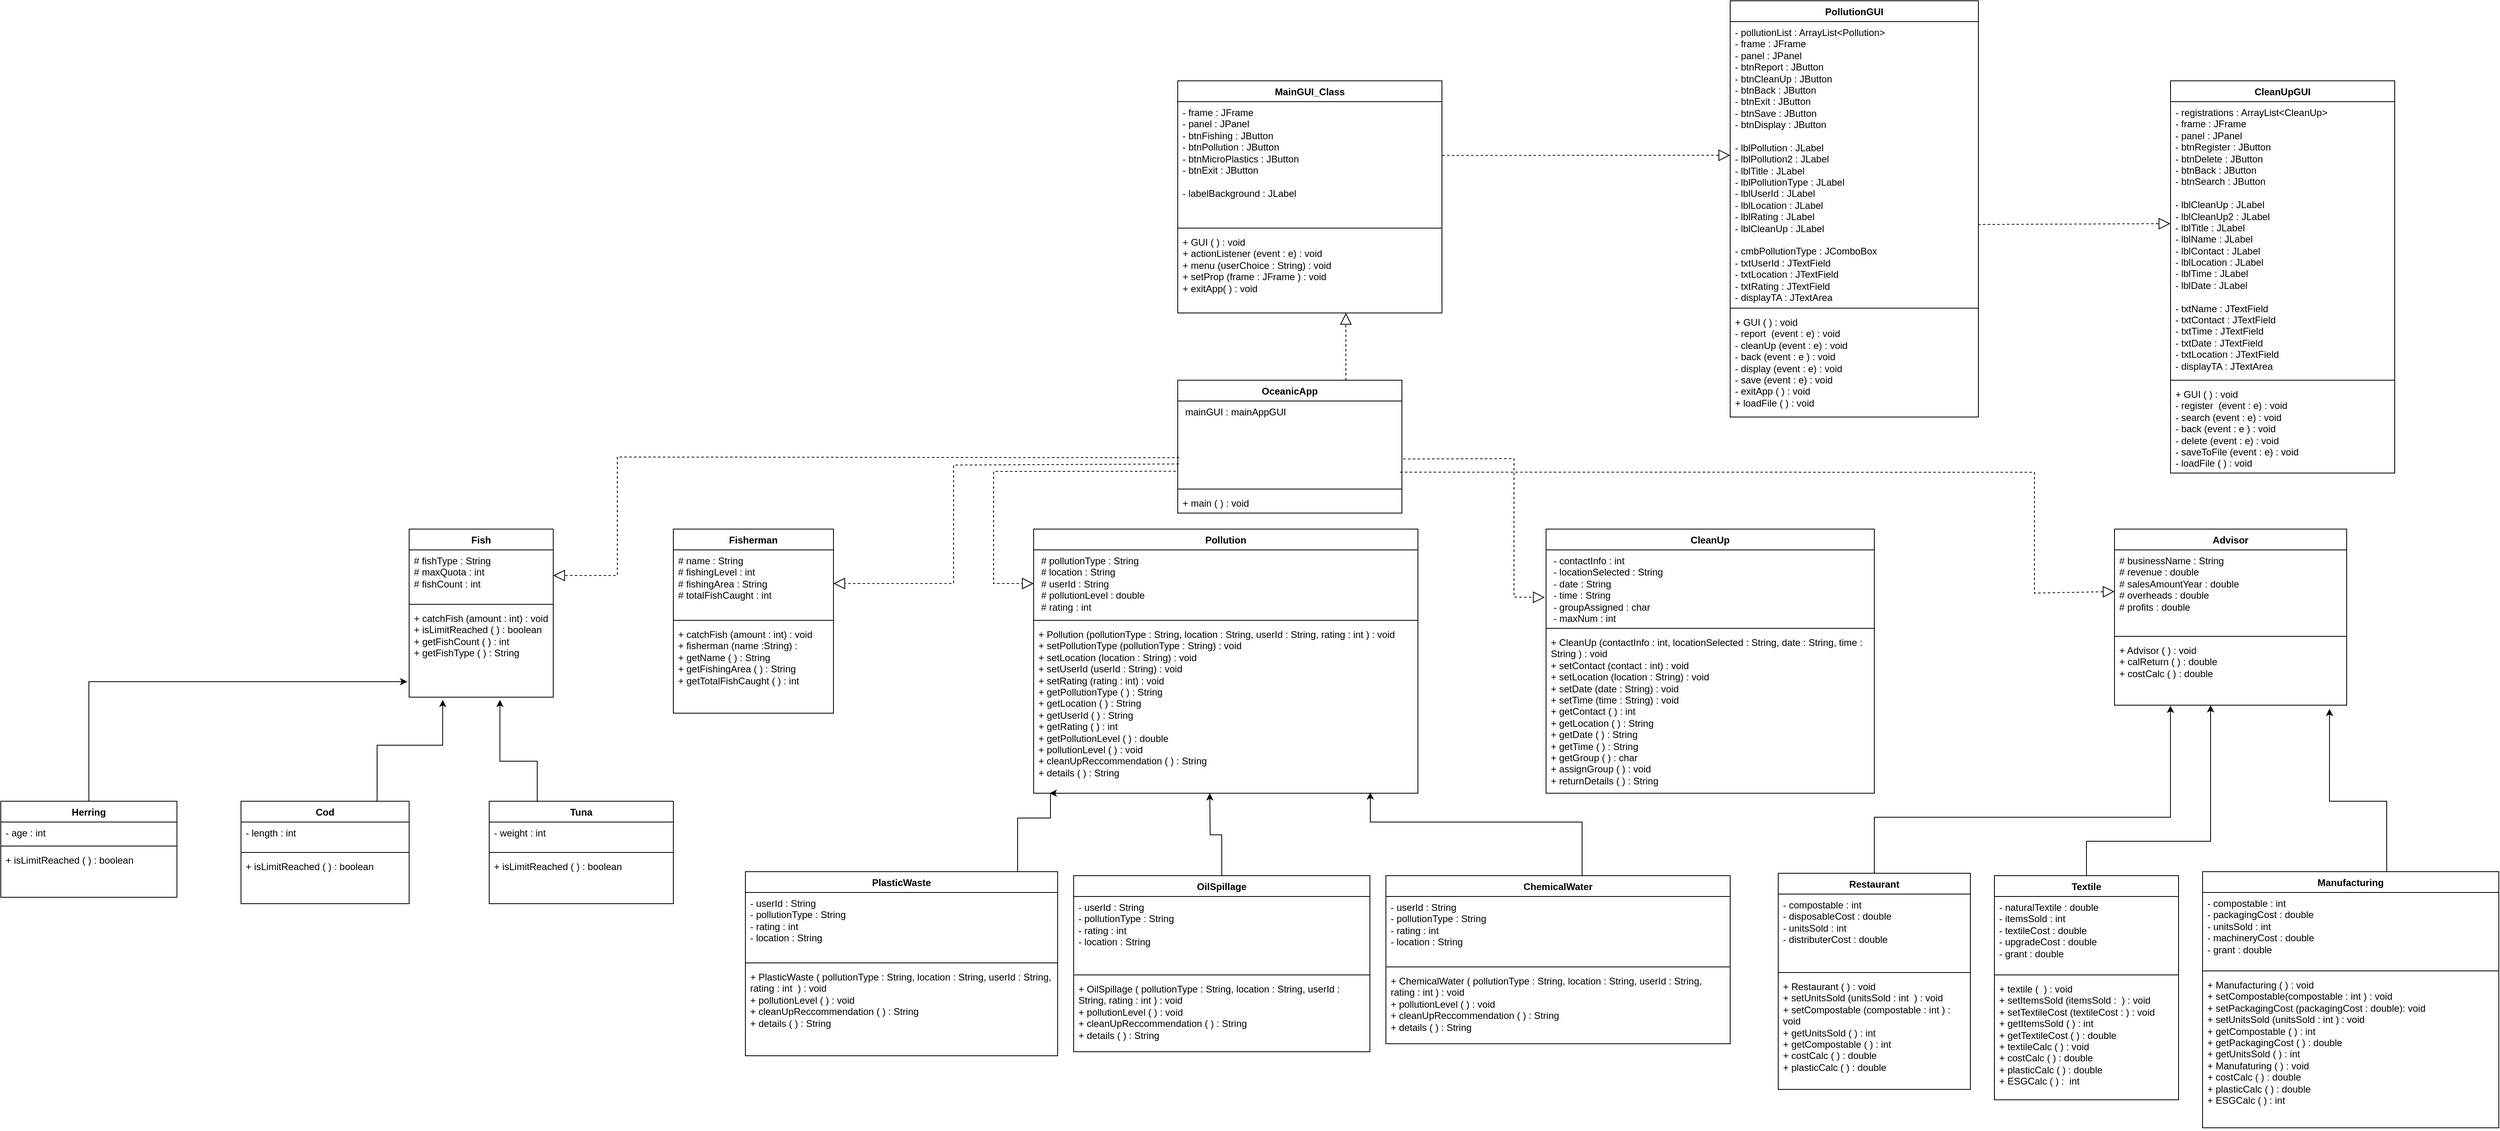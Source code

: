 <mxfile version="25.0.3">
  <diagram name="Page-1" id="sLTBp8T7eo7Af8lqR4KY">
    <mxGraphModel dx="1379" dy="525" grid="1" gridSize="10" guides="1" tooltips="1" connect="1" arrows="1" fold="1" page="1" pageScale="1" pageWidth="3300" pageHeight="2339" math="0" shadow="0">
      <root>
        <mxCell id="0" />
        <mxCell id="1" parent="0" />
        <mxCell id="VAYMnXdYAO8L-Y6vvOdV-1" value="Pollution" style="swimlane;fontStyle=1;align=center;verticalAlign=top;childLayout=stackLayout;horizontal=1;startSize=26;horizontalStack=0;resizeParent=1;resizeParentMax=0;resizeLast=0;collapsible=1;marginBottom=0;whiteSpace=wrap;html=1;" parent="1" vertex="1">
          <mxGeometry x="1460" y="700" width="480" height="330" as="geometry" />
        </mxCell>
        <mxCell id="VAYMnXdYAO8L-Y6vvOdV-2" value="&amp;nbsp;# pollutionType : String&lt;div&gt;&amp;nbsp;# location : String&lt;/div&gt;&lt;div&gt;&amp;nbsp;# userId : String&lt;/div&gt;&lt;div&gt;&amp;nbsp;# pollutionLevel : double&lt;/div&gt;&lt;div&gt;&amp;nbsp;# rating : int&lt;/div&gt;" style="text;strokeColor=none;fillColor=none;align=left;verticalAlign=top;spacingLeft=4;spacingRight=4;overflow=hidden;rotatable=0;points=[[0,0.5],[1,0.5]];portConstraint=eastwest;whiteSpace=wrap;html=1;" parent="VAYMnXdYAO8L-Y6vvOdV-1" vertex="1">
          <mxGeometry y="26" width="480" height="84" as="geometry" />
        </mxCell>
        <mxCell id="VAYMnXdYAO8L-Y6vvOdV-3" value="" style="line;strokeWidth=1;fillColor=none;align=left;verticalAlign=middle;spacingTop=-1;spacingLeft=3;spacingRight=3;rotatable=0;labelPosition=right;points=[];portConstraint=eastwest;strokeColor=inherit;" parent="VAYMnXdYAO8L-Y6vvOdV-1" vertex="1">
          <mxGeometry y="110" width="480" height="8" as="geometry" />
        </mxCell>
        <mxCell id="VAYMnXdYAO8L-Y6vvOdV-4" value="&lt;div&gt;+ Pollution (pollutionType : String, location : String, userId : String, rating : int ) : void&lt;/div&gt;&lt;div&gt;+ setPollutionType (pollutionType : String) : void&lt;/div&gt;&lt;div&gt;+ setLocation (location : String) : void&lt;/div&gt;&lt;div&gt;+ setUserId (userId : String) : void&lt;/div&gt;&lt;div&gt;+ setRating (rating : int) : void&lt;/div&gt;&lt;div&gt;&lt;div&gt;+ getPollutionType ( ) : String&lt;/div&gt;&lt;div&gt;+ getLocation ( ) : String&lt;/div&gt;&lt;div&gt;+ getUserId ( ) : String&lt;/div&gt;&lt;div&gt;+ getRating ( ) : int&lt;/div&gt;&lt;/div&gt;&lt;div&gt;+ getPollutionLevel ( ) : double&lt;/div&gt;&lt;div&gt;+ pollutionLevel ( ) : void&lt;/div&gt;&lt;div&gt;+ cleanUpReccommendation ( ) : String&lt;/div&gt;&lt;div&gt;+ details ( ) : String&lt;/div&gt;" style="text;strokeColor=none;fillColor=none;align=left;verticalAlign=top;spacingLeft=4;spacingRight=4;overflow=hidden;rotatable=0;points=[[0,0.5],[1,0.5]];portConstraint=eastwest;whiteSpace=wrap;html=1;" parent="VAYMnXdYAO8L-Y6vvOdV-1" vertex="1">
          <mxGeometry y="118" width="480" height="212" as="geometry" />
        </mxCell>
        <mxCell id="7tFDngFwo49EUbjZa_WI-9" style="edgeStyle=orthogonalEdgeStyle;rounded=0;orthogonalLoop=1;jettySize=auto;html=1;" parent="1" source="Ub5OdcL31Qx8IaxyKiRn-2" edge="1">
          <mxGeometry relative="1" as="geometry">
            <mxPoint x="1480" y="1030" as="targetPoint" />
            <Array as="points">
              <mxPoint x="1440" y="1061" />
              <mxPoint x="1481" y="1061" />
            </Array>
          </mxGeometry>
        </mxCell>
        <mxCell id="Ub5OdcL31Qx8IaxyKiRn-2" value="PlasticWaste" style="swimlane;fontStyle=1;align=center;verticalAlign=top;childLayout=stackLayout;horizontal=1;startSize=26;horizontalStack=0;resizeParent=1;resizeParentMax=0;resizeLast=0;collapsible=1;marginBottom=0;whiteSpace=wrap;html=1;" parent="1" vertex="1">
          <mxGeometry x="1100" y="1128" width="390" height="230" as="geometry" />
        </mxCell>
        <mxCell id="Ub5OdcL31Qx8IaxyKiRn-3" value="- userId : String&lt;div&gt;- pollutionType : String&lt;/div&gt;&lt;div&gt;- rating : int&lt;/div&gt;&lt;div&gt;- location : String&lt;/div&gt;" style="text;strokeColor=none;fillColor=none;align=left;verticalAlign=top;spacingLeft=4;spacingRight=4;overflow=hidden;rotatable=0;points=[[0,0.5],[1,0.5]];portConstraint=eastwest;whiteSpace=wrap;html=1;" parent="Ub5OdcL31Qx8IaxyKiRn-2" vertex="1">
          <mxGeometry y="26" width="390" height="84" as="geometry" />
        </mxCell>
        <mxCell id="Ub5OdcL31Qx8IaxyKiRn-4" value="" style="line;strokeWidth=1;fillColor=none;align=left;verticalAlign=middle;spacingTop=-1;spacingLeft=3;spacingRight=3;rotatable=0;labelPosition=right;points=[];portConstraint=eastwest;strokeColor=inherit;" parent="Ub5OdcL31Qx8IaxyKiRn-2" vertex="1">
          <mxGeometry y="110" width="390" height="8" as="geometry" />
        </mxCell>
        <mxCell id="Ub5OdcL31Qx8IaxyKiRn-5" value="&lt;div&gt;+ PlasticWaste (&amp;nbsp;&lt;span style=&quot;background-color: initial;&quot;&gt;pollutionType : String, location : String, userId : String, rating : int&lt;/span&gt;&lt;span style=&quot;background-color: initial;&quot;&gt;&amp;nbsp;&lt;/span&gt;&lt;span style=&quot;background-color: initial;&quot;&gt;&amp;nbsp;) : void&lt;/span&gt;&lt;/div&gt;&lt;div&gt;+ pollutionLevel ( ) : void&lt;/div&gt;&lt;div&gt;+ cleanUpReccommendation ( ) : String&lt;/div&gt;&lt;div&gt;+ details ( ) : String&lt;/div&gt;" style="text;strokeColor=none;fillColor=none;align=left;verticalAlign=top;spacingLeft=4;spacingRight=4;overflow=hidden;rotatable=0;points=[[0,0.5],[1,0.5]];portConstraint=eastwest;whiteSpace=wrap;html=1;" parent="Ub5OdcL31Qx8IaxyKiRn-2" vertex="1">
          <mxGeometry y="118" width="390" height="112" as="geometry" />
        </mxCell>
        <mxCell id="Ub5OdcL31Qx8IaxyKiRn-10" value="CleanUp" style="swimlane;fontStyle=1;align=center;verticalAlign=top;childLayout=stackLayout;horizontal=1;startSize=26;horizontalStack=0;resizeParent=1;resizeParentMax=0;resizeLast=0;collapsible=1;marginBottom=0;whiteSpace=wrap;html=1;" parent="1" vertex="1">
          <mxGeometry x="2100" y="700" width="410" height="330" as="geometry" />
        </mxCell>
        <mxCell id="Ub5OdcL31Qx8IaxyKiRn-11" value="&amp;nbsp;- contactInfo : int&lt;div&gt;&amp;nbsp;- locationSelected : String&amp;nbsp;&lt;/div&gt;&lt;div&gt;&amp;nbsp;- date : String&lt;/div&gt;&lt;div&gt;&amp;nbsp;- time : String&lt;span style=&quot;background-color: initial;&quot;&gt;&amp;nbsp;&lt;/span&gt;&lt;/div&gt;&lt;div&gt;&lt;span style=&quot;background-color: initial;&quot;&gt;&amp;nbsp;- groupAssigned : char&lt;/span&gt;&lt;/div&gt;&lt;div&gt;&lt;span style=&quot;background-color: initial;&quot;&gt;&amp;nbsp;- maxNum : int&lt;/span&gt;&lt;/div&gt;&lt;div&gt;&lt;span style=&quot;background-color: initial;&quot;&gt;-&amp;nbsp;&lt;/span&gt;&lt;/div&gt;&lt;div&gt;&lt;br&gt;&lt;/div&gt;" style="text;strokeColor=none;fillColor=none;align=left;verticalAlign=top;spacingLeft=4;spacingRight=4;overflow=hidden;rotatable=0;points=[[0,0.5],[1,0.5]];portConstraint=eastwest;whiteSpace=wrap;html=1;" parent="Ub5OdcL31Qx8IaxyKiRn-10" vertex="1">
          <mxGeometry y="26" width="410" height="94" as="geometry" />
        </mxCell>
        <mxCell id="Ub5OdcL31Qx8IaxyKiRn-12" value="" style="line;strokeWidth=1;fillColor=none;align=left;verticalAlign=middle;spacingTop=-1;spacingLeft=3;spacingRight=3;rotatable=0;labelPosition=right;points=[];portConstraint=eastwest;strokeColor=inherit;" parent="Ub5OdcL31Qx8IaxyKiRn-10" vertex="1">
          <mxGeometry y="120" width="410" height="8" as="geometry" />
        </mxCell>
        <mxCell id="Ub5OdcL31Qx8IaxyKiRn-13" value="&lt;div&gt;&lt;div&gt;+ CleanUp (contactInfo : int, locationSelected : String, date : String, time : String ) : void&lt;/div&gt;&lt;div&gt;+ setContact (contact : int) : void&lt;/div&gt;&lt;div&gt;+ setLocation (location : String) : void&lt;/div&gt;&lt;div&gt;+ setDate (date : String) : void&lt;/div&gt;&lt;div&gt;+ setTime (time : String) : void&lt;/div&gt;&lt;div&gt;&lt;div&gt;+ getContact ( ) : int&lt;/div&gt;&lt;div&gt;+ getLocation ( ) : String&lt;/div&gt;&lt;div&gt;+ getDate ( ) : String&lt;/div&gt;&lt;div&gt;+ getTime ( ) : String&lt;/div&gt;&lt;div&gt;+ getGroup ( ) : char&lt;/div&gt;&lt;/div&gt;&lt;/div&gt;&lt;div&gt;+ assignGroup ( ) : void&lt;/div&gt;+ returnDetails ( ) : String" style="text;strokeColor=none;fillColor=none;align=left;verticalAlign=top;spacingLeft=4;spacingRight=4;overflow=hidden;rotatable=0;points=[[0,0.5],[1,0.5]];portConstraint=eastwest;whiteSpace=wrap;html=1;" parent="Ub5OdcL31Qx8IaxyKiRn-10" vertex="1">
          <mxGeometry y="128" width="410" height="202" as="geometry" />
        </mxCell>
        <mxCell id="7tFDngFwo49EUbjZa_WI-6" style="edgeStyle=orthogonalEdgeStyle;rounded=0;orthogonalLoop=1;jettySize=auto;html=1;entryX=0.876;entryY=0.995;entryDx=0;entryDy=0;entryPerimeter=0;" parent="1" source="Ub5OdcL31Qx8IaxyKiRn-14" target="VAYMnXdYAO8L-Y6vvOdV-4" edge="1">
          <mxGeometry relative="1" as="geometry">
            <mxPoint x="1880" y="980" as="targetPoint" />
            <Array as="points">
              <mxPoint x="2145" y="1066" />
              <mxPoint x="1881" y="1066" />
            </Array>
          </mxGeometry>
        </mxCell>
        <mxCell id="Ub5OdcL31Qx8IaxyKiRn-14" value="ChemicalWater" style="swimlane;fontStyle=1;align=center;verticalAlign=top;childLayout=stackLayout;horizontal=1;startSize=26;horizontalStack=0;resizeParent=1;resizeParentMax=0;resizeLast=0;collapsible=1;marginBottom=0;whiteSpace=wrap;html=1;" parent="1" vertex="1">
          <mxGeometry x="1900" y="1133" width="430" height="210" as="geometry" />
        </mxCell>
        <mxCell id="Ub5OdcL31Qx8IaxyKiRn-15" value="- userId : String&lt;div&gt;- pollutionType : String&lt;/div&gt;&lt;div&gt;- rating : int&lt;/div&gt;&lt;div&gt;- location : String&lt;/div&gt;" style="text;strokeColor=none;fillColor=none;align=left;verticalAlign=top;spacingLeft=4;spacingRight=4;overflow=hidden;rotatable=0;points=[[0,0.5],[1,0.5]];portConstraint=eastwest;whiteSpace=wrap;html=1;" parent="Ub5OdcL31Qx8IaxyKiRn-14" vertex="1">
          <mxGeometry y="26" width="430" height="84" as="geometry" />
        </mxCell>
        <mxCell id="Ub5OdcL31Qx8IaxyKiRn-16" value="" style="line;strokeWidth=1;fillColor=none;align=left;verticalAlign=middle;spacingTop=-1;spacingLeft=3;spacingRight=3;rotatable=0;labelPosition=right;points=[];portConstraint=eastwest;strokeColor=inherit;" parent="Ub5OdcL31Qx8IaxyKiRn-14" vertex="1">
          <mxGeometry y="110" width="430" height="8" as="geometry" />
        </mxCell>
        <mxCell id="Ub5OdcL31Qx8IaxyKiRn-17" value="&lt;div&gt;+ ChemicalWater (&amp;nbsp;&lt;span style=&quot;background-color: initial;&quot;&gt;pollutionType : String, location : String, userId : String, rating : int&lt;/span&gt;&lt;span style=&quot;background-color: initial;&quot;&gt;&amp;nbsp;&lt;/span&gt;&lt;span style=&quot;background-color: initial;&quot;&gt;) : void&lt;/span&gt;&lt;/div&gt;&lt;div&gt;+ pollutionLevel ( ) : void&lt;/div&gt;&lt;div&gt;+ cleanUpReccommendation ( ) : String&lt;/div&gt;&lt;div&gt;+ details ( ) : String&lt;/div&gt;" style="text;strokeColor=none;fillColor=none;align=left;verticalAlign=top;spacingLeft=4;spacingRight=4;overflow=hidden;rotatable=0;points=[[0,0.5],[1,0.5]];portConstraint=eastwest;whiteSpace=wrap;html=1;" parent="Ub5OdcL31Qx8IaxyKiRn-14" vertex="1">
          <mxGeometry y="118" width="430" height="92" as="geometry" />
        </mxCell>
        <mxCell id="Ub5OdcL31Qx8IaxyKiRn-38" value="Fish" style="swimlane;fontStyle=1;align=center;verticalAlign=top;childLayout=stackLayout;horizontal=1;startSize=26;horizontalStack=0;resizeParent=1;resizeParentMax=0;resizeLast=0;collapsible=1;marginBottom=0;whiteSpace=wrap;html=1;" parent="1" vertex="1">
          <mxGeometry x="680" y="700" width="180" height="210" as="geometry" />
        </mxCell>
        <mxCell id="Ub5OdcL31Qx8IaxyKiRn-39" value="# fishType : String&lt;div&gt;# maxQuota : int&lt;/div&gt;&lt;div&gt;# fishCount : int&lt;/div&gt;" style="text;strokeColor=none;fillColor=none;align=left;verticalAlign=top;spacingLeft=4;spacingRight=4;overflow=hidden;rotatable=0;points=[[0,0.5],[1,0.5]];portConstraint=eastwest;whiteSpace=wrap;html=1;" parent="Ub5OdcL31Qx8IaxyKiRn-38" vertex="1">
          <mxGeometry y="26" width="180" height="64" as="geometry" />
        </mxCell>
        <mxCell id="Ub5OdcL31Qx8IaxyKiRn-40" value="" style="line;strokeWidth=1;fillColor=none;align=left;verticalAlign=middle;spacingTop=-1;spacingLeft=3;spacingRight=3;rotatable=0;labelPosition=right;points=[];portConstraint=eastwest;strokeColor=inherit;" parent="Ub5OdcL31Qx8IaxyKiRn-38" vertex="1">
          <mxGeometry y="90" width="180" height="8" as="geometry" />
        </mxCell>
        <mxCell id="Ub5OdcL31Qx8IaxyKiRn-41" value="+ catchFish (amount : int) : void&lt;div&gt;+ isLimitReached ( ) : boolean&lt;/div&gt;&lt;div&gt;+ getFishCount ( ) : int&lt;/div&gt;&lt;div&gt;+ getFishType ( ) : String&lt;/div&gt;" style="text;strokeColor=none;fillColor=none;align=left;verticalAlign=top;spacingLeft=4;spacingRight=4;overflow=hidden;rotatable=0;points=[[0,0.5],[1,0.5]];portConstraint=eastwest;whiteSpace=wrap;html=1;" parent="Ub5OdcL31Qx8IaxyKiRn-38" vertex="1">
          <mxGeometry y="98" width="180" height="112" as="geometry" />
        </mxCell>
        <mxCell id="Ub5OdcL31Qx8IaxyKiRn-42" value="Fisherman" style="swimlane;fontStyle=1;align=center;verticalAlign=top;childLayout=stackLayout;horizontal=1;startSize=26;horizontalStack=0;resizeParent=1;resizeParentMax=0;resizeLast=0;collapsible=1;marginBottom=0;whiteSpace=wrap;html=1;" parent="1" vertex="1">
          <mxGeometry x="1010" y="700" width="200" height="230" as="geometry" />
        </mxCell>
        <mxCell id="Ub5OdcL31Qx8IaxyKiRn-43" value="# name : String&lt;div&gt;# fishingLevel : int&lt;/div&gt;&lt;div&gt;# fishingArea : String&lt;/div&gt;&lt;div&gt;# totalFishCaught : int&lt;/div&gt;" style="text;strokeColor=none;fillColor=none;align=left;verticalAlign=top;spacingLeft=4;spacingRight=4;overflow=hidden;rotatable=0;points=[[0,0.5],[1,0.5]];portConstraint=eastwest;whiteSpace=wrap;html=1;" parent="Ub5OdcL31Qx8IaxyKiRn-42" vertex="1">
          <mxGeometry y="26" width="200" height="84" as="geometry" />
        </mxCell>
        <mxCell id="Ub5OdcL31Qx8IaxyKiRn-44" value="" style="line;strokeWidth=1;fillColor=none;align=left;verticalAlign=middle;spacingTop=-1;spacingLeft=3;spacingRight=3;rotatable=0;labelPosition=right;points=[];portConstraint=eastwest;strokeColor=inherit;" parent="Ub5OdcL31Qx8IaxyKiRn-42" vertex="1">
          <mxGeometry y="110" width="200" height="8" as="geometry" />
        </mxCell>
        <mxCell id="Ub5OdcL31Qx8IaxyKiRn-45" value="+ catchFish (amount : int) : void&lt;div&gt;+ fisherman (name :String) :&amp;nbsp;&lt;/div&gt;&lt;div&gt;+ getName ( ) : String&lt;/div&gt;&lt;div&gt;+ getFishingArea ( ) : String&lt;/div&gt;&lt;div&gt;+ getTotalFishCaught ( ) : int&lt;/div&gt;" style="text;strokeColor=none;fillColor=none;align=left;verticalAlign=top;spacingLeft=4;spacingRight=4;overflow=hidden;rotatable=0;points=[[0,0.5],[1,0.5]];portConstraint=eastwest;whiteSpace=wrap;html=1;" parent="Ub5OdcL31Qx8IaxyKiRn-42" vertex="1">
          <mxGeometry y="118" width="200" height="112" as="geometry" />
        </mxCell>
        <mxCell id="Ub5OdcL31Qx8IaxyKiRn-46" value="Cod" style="swimlane;fontStyle=1;align=center;verticalAlign=top;childLayout=stackLayout;horizontal=1;startSize=26;horizontalStack=0;resizeParent=1;resizeParentMax=0;resizeLast=0;collapsible=1;marginBottom=0;whiteSpace=wrap;html=1;" parent="1" vertex="1">
          <mxGeometry x="470" y="1040" width="210" height="128" as="geometry" />
        </mxCell>
        <mxCell id="Ub5OdcL31Qx8IaxyKiRn-47" value="- length : int" style="text;strokeColor=none;fillColor=none;align=left;verticalAlign=top;spacingLeft=4;spacingRight=4;overflow=hidden;rotatable=0;points=[[0,0.5],[1,0.5]];portConstraint=eastwest;whiteSpace=wrap;html=1;" parent="Ub5OdcL31Qx8IaxyKiRn-46" vertex="1">
          <mxGeometry y="26" width="210" height="34" as="geometry" />
        </mxCell>
        <mxCell id="Ub5OdcL31Qx8IaxyKiRn-48" value="" style="line;strokeWidth=1;fillColor=none;align=left;verticalAlign=middle;spacingTop=-1;spacingLeft=3;spacingRight=3;rotatable=0;labelPosition=right;points=[];portConstraint=eastwest;strokeColor=inherit;" parent="Ub5OdcL31Qx8IaxyKiRn-46" vertex="1">
          <mxGeometry y="60" width="210" height="8" as="geometry" />
        </mxCell>
        <mxCell id="Ub5OdcL31Qx8IaxyKiRn-49" value="+ isLimitReached ( ) : boolean" style="text;strokeColor=none;fillColor=none;align=left;verticalAlign=top;spacingLeft=4;spacingRight=4;overflow=hidden;rotatable=0;points=[[0,0.5],[1,0.5]];portConstraint=eastwest;whiteSpace=wrap;html=1;" parent="Ub5OdcL31Qx8IaxyKiRn-46" vertex="1">
          <mxGeometry y="68" width="210" height="60" as="geometry" />
        </mxCell>
        <mxCell id="7tFDngFwo49EUbjZa_WI-10" style="edgeStyle=orthogonalEdgeStyle;rounded=0;orthogonalLoop=1;jettySize=auto;html=1;entryX=0.63;entryY=1.03;entryDx=0;entryDy=0;entryPerimeter=0;" parent="1" source="Ub5OdcL31Qx8IaxyKiRn-50" target="Ub5OdcL31Qx8IaxyKiRn-41" edge="1">
          <mxGeometry relative="1" as="geometry">
            <mxPoint x="790" y="920" as="targetPoint" />
            <Array as="points">
              <mxPoint x="840" y="990" />
              <mxPoint x="793" y="990" />
            </Array>
          </mxGeometry>
        </mxCell>
        <mxCell id="Ub5OdcL31Qx8IaxyKiRn-50" value="Tuna" style="swimlane;fontStyle=1;align=center;verticalAlign=top;childLayout=stackLayout;horizontal=1;startSize=26;horizontalStack=0;resizeParent=1;resizeParentMax=0;resizeLast=0;collapsible=1;marginBottom=0;whiteSpace=wrap;html=1;" parent="1" vertex="1">
          <mxGeometry x="780" y="1040" width="230" height="128" as="geometry" />
        </mxCell>
        <mxCell id="Ub5OdcL31Qx8IaxyKiRn-51" value="- weight : int" style="text;strokeColor=none;fillColor=none;align=left;verticalAlign=top;spacingLeft=4;spacingRight=4;overflow=hidden;rotatable=0;points=[[0,0.5],[1,0.5]];portConstraint=eastwest;whiteSpace=wrap;html=1;" parent="Ub5OdcL31Qx8IaxyKiRn-50" vertex="1">
          <mxGeometry y="26" width="230" height="34" as="geometry" />
        </mxCell>
        <mxCell id="Ub5OdcL31Qx8IaxyKiRn-52" value="" style="line;strokeWidth=1;fillColor=none;align=left;verticalAlign=middle;spacingTop=-1;spacingLeft=3;spacingRight=3;rotatable=0;labelPosition=right;points=[];portConstraint=eastwest;strokeColor=inherit;" parent="Ub5OdcL31Qx8IaxyKiRn-50" vertex="1">
          <mxGeometry y="60" width="230" height="8" as="geometry" />
        </mxCell>
        <mxCell id="Ub5OdcL31Qx8IaxyKiRn-53" value="+ isLimitReached ( ) : boolean" style="text;strokeColor=none;fillColor=none;align=left;verticalAlign=top;spacingLeft=4;spacingRight=4;overflow=hidden;rotatable=0;points=[[0,0.5],[1,0.5]];portConstraint=eastwest;whiteSpace=wrap;html=1;" parent="Ub5OdcL31Qx8IaxyKiRn-50" vertex="1">
          <mxGeometry y="68" width="230" height="60" as="geometry" />
        </mxCell>
        <mxCell id="7tFDngFwo49EUbjZa_WI-7" style="edgeStyle=orthogonalEdgeStyle;rounded=0;orthogonalLoop=1;jettySize=auto;html=1;" parent="1" source="gXqG2RIHesm3fqsd1WdJ-2" edge="1">
          <mxGeometry relative="1" as="geometry">
            <mxPoint x="1680" y="1030" as="targetPoint" />
          </mxGeometry>
        </mxCell>
        <mxCell id="gXqG2RIHesm3fqsd1WdJ-2" value="OilSpillage" style="swimlane;fontStyle=1;align=center;verticalAlign=top;childLayout=stackLayout;horizontal=1;startSize=26;horizontalStack=0;resizeParent=1;resizeParentMax=0;resizeLast=0;collapsible=1;marginBottom=0;whiteSpace=wrap;html=1;" parent="1" vertex="1">
          <mxGeometry x="1510" y="1133" width="370" height="220" as="geometry" />
        </mxCell>
        <mxCell id="gXqG2RIHesm3fqsd1WdJ-3" value="- userId : String&lt;div&gt;- pollutionType : String&lt;/div&gt;&lt;div&gt;- rating : int&lt;/div&gt;&lt;div&gt;- location : String&lt;/div&gt;" style="text;strokeColor=none;fillColor=none;align=left;verticalAlign=top;spacingLeft=4;spacingRight=4;overflow=hidden;rotatable=0;points=[[0,0.5],[1,0.5]];portConstraint=eastwest;whiteSpace=wrap;html=1;" parent="gXqG2RIHesm3fqsd1WdJ-2" vertex="1">
          <mxGeometry y="26" width="370" height="94" as="geometry" />
        </mxCell>
        <mxCell id="gXqG2RIHesm3fqsd1WdJ-4" value="" style="line;strokeWidth=1;fillColor=none;align=left;verticalAlign=middle;spacingTop=-1;spacingLeft=3;spacingRight=3;rotatable=0;labelPosition=right;points=[];portConstraint=eastwest;strokeColor=inherit;" parent="gXqG2RIHesm3fqsd1WdJ-2" vertex="1">
          <mxGeometry y="120" width="370" height="8" as="geometry" />
        </mxCell>
        <mxCell id="gXqG2RIHesm3fqsd1WdJ-5" value="&lt;div&gt;+ OilSpillage (&amp;nbsp;&lt;span style=&quot;background-color: initial;&quot;&gt;pollutionType : String, location : String, userId : String, rating : int&lt;/span&gt;&lt;span style=&quot;background-color: initial;&quot;&gt;&amp;nbsp;&lt;/span&gt;&lt;span style=&quot;background-color: initial;&quot;&gt;) : void&lt;/span&gt;&lt;/div&gt;&lt;div&gt;+ pollutionLevel ( ) : void&lt;/div&gt;&lt;div&gt;+ cleanUpReccommendation ( ) : String&lt;/div&gt;&lt;div&gt;+ details ( ) : String&lt;/div&gt;" style="text;strokeColor=none;fillColor=none;align=left;verticalAlign=top;spacingLeft=4;spacingRight=4;overflow=hidden;rotatable=0;points=[[0,0.5],[1,0.5]];portConstraint=eastwest;whiteSpace=wrap;html=1;" parent="gXqG2RIHesm3fqsd1WdJ-2" vertex="1">
          <mxGeometry y="128" width="370" height="92" as="geometry" />
        </mxCell>
        <mxCell id="gXqG2RIHesm3fqsd1WdJ-11" value="OceanicApp" style="swimlane;fontStyle=1;align=center;verticalAlign=top;childLayout=stackLayout;horizontal=1;startSize=26;horizontalStack=0;resizeParent=1;resizeParentMax=0;resizeLast=0;collapsible=1;marginBottom=0;whiteSpace=wrap;html=1;" parent="1" vertex="1">
          <mxGeometry x="1640" y="514" width="280" height="166" as="geometry" />
        </mxCell>
        <mxCell id="gXqG2RIHesm3fqsd1WdJ-12" value="&amp;nbsp;mainGUI : mainAppGUI" style="text;strokeColor=none;fillColor=none;align=left;verticalAlign=top;spacingLeft=4;spacingRight=4;overflow=hidden;rotatable=0;points=[[0,0.5],[1,0.5]];portConstraint=eastwest;whiteSpace=wrap;html=1;" parent="gXqG2RIHesm3fqsd1WdJ-11" vertex="1">
          <mxGeometry y="26" width="280" height="106" as="geometry" />
        </mxCell>
        <mxCell id="gXqG2RIHesm3fqsd1WdJ-13" value="" style="line;strokeWidth=1;fillColor=none;align=left;verticalAlign=middle;spacingTop=-1;spacingLeft=3;spacingRight=3;rotatable=0;labelPosition=right;points=[];portConstraint=eastwest;strokeColor=inherit;" parent="gXqG2RIHesm3fqsd1WdJ-11" vertex="1">
          <mxGeometry y="132" width="280" height="8" as="geometry" />
        </mxCell>
        <mxCell id="gXqG2RIHesm3fqsd1WdJ-14" value="+ main ( ) : void" style="text;strokeColor=none;fillColor=none;align=left;verticalAlign=top;spacingLeft=4;spacingRight=4;overflow=hidden;rotatable=0;points=[[0,0.5],[1,0.5]];portConstraint=eastwest;whiteSpace=wrap;html=1;" parent="gXqG2RIHesm3fqsd1WdJ-11" vertex="1">
          <mxGeometry y="140" width="280" height="26" as="geometry" />
        </mxCell>
        <mxCell id="gXqG2RIHesm3fqsd1WdJ-15" value="Advisor" style="swimlane;fontStyle=1;align=center;verticalAlign=top;childLayout=stackLayout;horizontal=1;startSize=26;horizontalStack=0;resizeParent=1;resizeParentMax=0;resizeLast=0;collapsible=1;marginBottom=0;whiteSpace=wrap;html=1;" parent="1" vertex="1">
          <mxGeometry x="2810" y="700" width="290" height="220" as="geometry" />
        </mxCell>
        <mxCell id="gXqG2RIHesm3fqsd1WdJ-16" value="# businessName : String&lt;div&gt;# revenue : double&lt;/div&gt;&lt;div&gt;# salesAmountYear : double&amp;nbsp;&lt;/div&gt;&lt;div&gt;# overheads : double&lt;/div&gt;&lt;div&gt;# profits : double&lt;/div&gt;" style="text;strokeColor=none;fillColor=none;align=left;verticalAlign=top;spacingLeft=4;spacingRight=4;overflow=hidden;rotatable=0;points=[[0,0.5],[1,0.5]];portConstraint=eastwest;whiteSpace=wrap;html=1;" parent="gXqG2RIHesm3fqsd1WdJ-15" vertex="1">
          <mxGeometry y="26" width="290" height="104" as="geometry" />
        </mxCell>
        <mxCell id="gXqG2RIHesm3fqsd1WdJ-17" value="" style="line;strokeWidth=1;fillColor=none;align=left;verticalAlign=middle;spacingTop=-1;spacingLeft=3;spacingRight=3;rotatable=0;labelPosition=right;points=[];portConstraint=eastwest;strokeColor=inherit;" parent="gXqG2RIHesm3fqsd1WdJ-15" vertex="1">
          <mxGeometry y="130" width="290" height="8" as="geometry" />
        </mxCell>
        <mxCell id="gXqG2RIHesm3fqsd1WdJ-18" value="+ Advisor ( ) : void&lt;div&gt;+ calReturn ( ) : double&amp;nbsp;&lt;/div&gt;&lt;div&gt;+ costCalc ( ) : double&lt;/div&gt;" style="text;strokeColor=none;fillColor=none;align=left;verticalAlign=top;spacingLeft=4;spacingRight=4;overflow=hidden;rotatable=0;points=[[0,0.5],[1,0.5]];portConstraint=eastwest;whiteSpace=wrap;html=1;" parent="gXqG2RIHesm3fqsd1WdJ-15" vertex="1">
          <mxGeometry y="138" width="290" height="82" as="geometry" />
        </mxCell>
        <mxCell id="gXqG2RIHesm3fqsd1WdJ-19" value="Restaurant" style="swimlane;fontStyle=1;align=center;verticalAlign=top;childLayout=stackLayout;horizontal=1;startSize=26;horizontalStack=0;resizeParent=1;resizeParentMax=0;resizeLast=0;collapsible=1;marginBottom=0;whiteSpace=wrap;html=1;" parent="1" vertex="1">
          <mxGeometry x="2390" y="1130" width="240" height="270" as="geometry" />
        </mxCell>
        <mxCell id="gXqG2RIHesm3fqsd1WdJ-20" value="- compostable : int&lt;div&gt;- disposableCost : double&amp;nbsp;&lt;/div&gt;&lt;div&gt;- unitsSold : int&lt;/div&gt;&lt;div&gt;- distributerCost : double&amp;nbsp;&lt;/div&gt;" style="text;strokeColor=none;fillColor=none;align=left;verticalAlign=top;spacingLeft=4;spacingRight=4;overflow=hidden;rotatable=0;points=[[0,0.5],[1,0.5]];portConstraint=eastwest;whiteSpace=wrap;html=1;" parent="gXqG2RIHesm3fqsd1WdJ-19" vertex="1">
          <mxGeometry y="26" width="240" height="94" as="geometry" />
        </mxCell>
        <mxCell id="gXqG2RIHesm3fqsd1WdJ-21" value="" style="line;strokeWidth=1;fillColor=none;align=left;verticalAlign=middle;spacingTop=-1;spacingLeft=3;spacingRight=3;rotatable=0;labelPosition=right;points=[];portConstraint=eastwest;strokeColor=inherit;" parent="gXqG2RIHesm3fqsd1WdJ-19" vertex="1">
          <mxGeometry y="120" width="240" height="8" as="geometry" />
        </mxCell>
        <mxCell id="gXqG2RIHesm3fqsd1WdJ-22" value="&lt;div&gt;+ Restaurant ( ) : void&lt;/div&gt;&lt;div&gt;+ setUnitsSold (unitsSold : int&amp;nbsp; ) : void&lt;/div&gt;&lt;div&gt;+ setCompostable (compostable : int ) : void&lt;/div&gt;&lt;div&gt;+ getUnitsSold ( ) : int&amp;nbsp;&lt;/div&gt;&lt;div&gt;+ getCompostable ( ) : int&amp;nbsp;&lt;/div&gt;&lt;div&gt;+ costCalc ( ) : double&lt;/div&gt;&lt;div&gt;+ plasticCalc ( ) : double&lt;/div&gt;" style="text;strokeColor=none;fillColor=none;align=left;verticalAlign=top;spacingLeft=4;spacingRight=4;overflow=hidden;rotatable=0;points=[[0,0.5],[1,0.5]];portConstraint=eastwest;whiteSpace=wrap;html=1;" parent="gXqG2RIHesm3fqsd1WdJ-19" vertex="1">
          <mxGeometry y="128" width="240" height="142" as="geometry" />
        </mxCell>
        <mxCell id="7tFDngFwo49EUbjZa_WI-4" style="edgeStyle=orthogonalEdgeStyle;rounded=0;orthogonalLoop=1;jettySize=auto;html=1;exitX=0.5;exitY=0;exitDx=0;exitDy=0;" parent="1" source="gXqG2RIHesm3fqsd1WdJ-23" target="gXqG2RIHesm3fqsd1WdJ-18" edge="1">
          <mxGeometry relative="1" as="geometry">
            <Array as="points">
              <mxPoint x="2775" y="1090" />
              <mxPoint x="2930" y="1090" />
            </Array>
          </mxGeometry>
        </mxCell>
        <mxCell id="gXqG2RIHesm3fqsd1WdJ-23" value="Textile" style="swimlane;fontStyle=1;align=center;verticalAlign=top;childLayout=stackLayout;horizontal=1;startSize=26;horizontalStack=0;resizeParent=1;resizeParentMax=0;resizeLast=0;collapsible=1;marginBottom=0;whiteSpace=wrap;html=1;" parent="1" vertex="1">
          <mxGeometry x="2660" y="1133" width="230" height="280" as="geometry" />
        </mxCell>
        <mxCell id="gXqG2RIHesm3fqsd1WdJ-24" value="- naturalTextile : double&lt;div&gt;- itemsSold : int&lt;/div&gt;&lt;div&gt;- textileCost : double&lt;/div&gt;&lt;div&gt;- upgradeCost : double&lt;/div&gt;&lt;div&gt;- grant : double&lt;/div&gt;&lt;div&gt;&amp;nbsp;&lt;/div&gt;" style="text;strokeColor=none;fillColor=none;align=left;verticalAlign=top;spacingLeft=4;spacingRight=4;overflow=hidden;rotatable=0;points=[[0,0.5],[1,0.5]];portConstraint=eastwest;whiteSpace=wrap;html=1;" parent="gXqG2RIHesm3fqsd1WdJ-23" vertex="1">
          <mxGeometry y="26" width="230" height="94" as="geometry" />
        </mxCell>
        <mxCell id="gXqG2RIHesm3fqsd1WdJ-25" value="" style="line;strokeWidth=1;fillColor=none;align=left;verticalAlign=middle;spacingTop=-1;spacingLeft=3;spacingRight=3;rotatable=0;labelPosition=right;points=[];portConstraint=eastwest;strokeColor=inherit;" parent="gXqG2RIHesm3fqsd1WdJ-23" vertex="1">
          <mxGeometry y="120" width="230" height="8" as="geometry" />
        </mxCell>
        <mxCell id="gXqG2RIHesm3fqsd1WdJ-26" value="&lt;div&gt;+ textile (&amp;nbsp; ) : void&lt;/div&gt;&lt;div&gt;+ setItemsSold (itemsSold :&amp;nbsp; ) : void&lt;/div&gt;&lt;div&gt;+ setTextileCost (textileCost : ) : void&lt;/div&gt;&lt;div&gt;+ getItemsSold ( ) : int&lt;/div&gt;&lt;div&gt;+ getTextileCost ( ) : double&lt;/div&gt;+ textileCalc ( ) : void&lt;div&gt;+ costCalc ( ) : double&lt;/div&gt;&lt;div&gt;+ plasticCalc ( ) : double&lt;/div&gt;&lt;div&gt;+ ESGCalc ( ) :&amp;nbsp; int&lt;/div&gt;" style="text;strokeColor=none;fillColor=none;align=left;verticalAlign=top;spacingLeft=4;spacingRight=4;overflow=hidden;rotatable=0;points=[[0,0.5],[1,0.5]];portConstraint=eastwest;whiteSpace=wrap;html=1;" parent="gXqG2RIHesm3fqsd1WdJ-23" vertex="1">
          <mxGeometry y="128" width="230" height="152" as="geometry" />
        </mxCell>
        <mxCell id="gXqG2RIHesm3fqsd1WdJ-27" value="Manufacturing" style="swimlane;fontStyle=1;align=center;verticalAlign=top;childLayout=stackLayout;horizontal=1;startSize=26;horizontalStack=0;resizeParent=1;resizeParentMax=0;resizeLast=0;collapsible=1;marginBottom=0;whiteSpace=wrap;html=1;" parent="1" vertex="1">
          <mxGeometry x="2920" y="1128" width="370" height="320" as="geometry" />
        </mxCell>
        <mxCell id="gXqG2RIHesm3fqsd1WdJ-28" value="- compostable : int&lt;div&gt;- packagingCost : double&lt;/div&gt;&lt;div&gt;- unitsSold : int&lt;/div&gt;&lt;div&gt;- machineryCost : double&lt;/div&gt;&lt;div&gt;- grant : double&lt;/div&gt;" style="text;strokeColor=none;fillColor=none;align=left;verticalAlign=top;spacingLeft=4;spacingRight=4;overflow=hidden;rotatable=0;points=[[0,0.5],[1,0.5]];portConstraint=eastwest;whiteSpace=wrap;html=1;" parent="gXqG2RIHesm3fqsd1WdJ-27" vertex="1">
          <mxGeometry y="26" width="370" height="94" as="geometry" />
        </mxCell>
        <mxCell id="gXqG2RIHesm3fqsd1WdJ-29" value="" style="line;strokeWidth=1;fillColor=none;align=left;verticalAlign=middle;spacingTop=-1;spacingLeft=3;spacingRight=3;rotatable=0;labelPosition=right;points=[];portConstraint=eastwest;strokeColor=inherit;" parent="gXqG2RIHesm3fqsd1WdJ-27" vertex="1">
          <mxGeometry y="120" width="370" height="8" as="geometry" />
        </mxCell>
        <mxCell id="gXqG2RIHesm3fqsd1WdJ-30" value="&lt;div&gt;+ Manufacturing ( ) : void&lt;/div&gt;&lt;div&gt;+ setCompostable(compostable : int ) : void&lt;/div&gt;&lt;div&gt;+ setPackagingCost (packagingCost : double): void&lt;/div&gt;&lt;div&gt;+ setUnitsSold (unitsSold : int ) : void&lt;/div&gt;&lt;div&gt;+ getCompostable ( ) : int&lt;/div&gt;&lt;div&gt;+ getPackagingCost ( ) : double&lt;/div&gt;&lt;div&gt;+ getUnitsSold ( ) : int&lt;/div&gt;+ Manufaturing ( ) : void&lt;div&gt;+ costCalc ( ) : double&lt;/div&gt;&lt;div&gt;+ plasticCalc ( ) : double&lt;/div&gt;&lt;div&gt;+ ESGCalc ( ) : int&lt;/div&gt;" style="text;strokeColor=none;fillColor=none;align=left;verticalAlign=top;spacingLeft=4;spacingRight=4;overflow=hidden;rotatable=0;points=[[0,0.5],[1,0.5]];portConstraint=eastwest;whiteSpace=wrap;html=1;" parent="gXqG2RIHesm3fqsd1WdJ-27" vertex="1">
          <mxGeometry y="128" width="370" height="192" as="geometry" />
        </mxCell>
        <mxCell id="7tFDngFwo49EUbjZa_WI-3" style="edgeStyle=orthogonalEdgeStyle;rounded=0;orthogonalLoop=1;jettySize=auto;html=1;entryX=0.241;entryY=1.008;entryDx=0;entryDy=0;entryPerimeter=0;" parent="1" source="gXqG2RIHesm3fqsd1WdJ-19" target="gXqG2RIHesm3fqsd1WdJ-18" edge="1">
          <mxGeometry relative="1" as="geometry">
            <Array as="points">
              <mxPoint x="2510" y="1060" />
              <mxPoint x="2880" y="1060" />
            </Array>
          </mxGeometry>
        </mxCell>
        <mxCell id="7tFDngFwo49EUbjZa_WI-5" style="edgeStyle=orthogonalEdgeStyle;rounded=0;orthogonalLoop=1;jettySize=auto;html=1;entryX=0.926;entryY=1.057;entryDx=0;entryDy=0;entryPerimeter=0;" parent="1" source="gXqG2RIHesm3fqsd1WdJ-27" target="gXqG2RIHesm3fqsd1WdJ-18" edge="1">
          <mxGeometry relative="1" as="geometry">
            <mxPoint x="3080" y="990" as="targetPoint" />
            <Array as="points">
              <mxPoint x="3150" y="1040" />
              <mxPoint x="3079" y="1040" />
            </Array>
          </mxGeometry>
        </mxCell>
        <mxCell id="7tFDngFwo49EUbjZa_WI-11" style="edgeStyle=orthogonalEdgeStyle;rounded=0;orthogonalLoop=1;jettySize=auto;html=1;entryX=0.233;entryY=1.03;entryDx=0;entryDy=0;entryPerimeter=0;" parent="1" source="Ub5OdcL31Qx8IaxyKiRn-46" target="Ub5OdcL31Qx8IaxyKiRn-41" edge="1">
          <mxGeometry relative="1" as="geometry">
            <Array as="points">
              <mxPoint x="640" y="970" />
              <mxPoint x="722" y="970" />
            </Array>
          </mxGeometry>
        </mxCell>
        <mxCell id="7tFDngFwo49EUbjZa_WI-17" value="MainGUI_Class" style="swimlane;fontStyle=1;align=center;verticalAlign=top;childLayout=stackLayout;horizontal=1;startSize=26;horizontalStack=0;resizeParent=1;resizeParentMax=0;resizeLast=0;collapsible=1;marginBottom=0;whiteSpace=wrap;html=1;" parent="1" vertex="1">
          <mxGeometry x="1640" y="140" width="330" height="290" as="geometry" />
        </mxCell>
        <mxCell id="7tFDngFwo49EUbjZa_WI-18" value="&lt;div&gt;&lt;div&gt;- frame : JFrame&lt;/div&gt;&lt;div&gt;- panel : JPanel&lt;/div&gt;&lt;/div&gt;- btnFishing : JButton&lt;div&gt;- btnPollution : JButton&lt;/div&gt;&lt;div&gt;- btnMicroPlastics : JButton&lt;/div&gt;&lt;div&gt;- btnExit : JButton&lt;/div&gt;&lt;div&gt;&lt;br&gt;&lt;/div&gt;&lt;div&gt;- labelBackground : JLabel&lt;/div&gt;" style="text;strokeColor=none;fillColor=none;align=left;verticalAlign=top;spacingLeft=4;spacingRight=4;overflow=hidden;rotatable=0;points=[[0,0.5],[1,0.5]];portConstraint=eastwest;whiteSpace=wrap;html=1;" parent="7tFDngFwo49EUbjZa_WI-17" vertex="1">
          <mxGeometry y="26" width="330" height="154" as="geometry" />
        </mxCell>
        <mxCell id="7tFDngFwo49EUbjZa_WI-19" value="" style="line;strokeWidth=1;fillColor=none;align=left;verticalAlign=middle;spacingTop=-1;spacingLeft=3;spacingRight=3;rotatable=0;labelPosition=right;points=[];portConstraint=eastwest;strokeColor=inherit;" parent="7tFDngFwo49EUbjZa_WI-17" vertex="1">
          <mxGeometry y="180" width="330" height="8" as="geometry" />
        </mxCell>
        <mxCell id="7tFDngFwo49EUbjZa_WI-20" value="+ GUI ( ) : void&lt;div&gt;+ actionListener (event : e) : void&lt;/div&gt;&lt;div&gt;+ menu (userChoice : String) : void&lt;/div&gt;&lt;div&gt;+ setProp (frame : JFrame ) : void&lt;/div&gt;&lt;div&gt;+ exitApp( ) : void&lt;/div&gt;" style="text;strokeColor=none;fillColor=none;align=left;verticalAlign=top;spacingLeft=4;spacingRight=4;overflow=hidden;rotatable=0;points=[[0,0.5],[1,0.5]];portConstraint=eastwest;whiteSpace=wrap;html=1;" parent="7tFDngFwo49EUbjZa_WI-17" vertex="1">
          <mxGeometry y="188" width="330" height="102" as="geometry" />
        </mxCell>
        <mxCell id="7tFDngFwo49EUbjZa_WI-21" value="Herring" style="swimlane;fontStyle=1;align=center;verticalAlign=top;childLayout=stackLayout;horizontal=1;startSize=26;horizontalStack=0;resizeParent=1;resizeParentMax=0;resizeLast=0;collapsible=1;marginBottom=0;whiteSpace=wrap;html=1;" parent="1" vertex="1">
          <mxGeometry x="170" y="1040" width="220" height="120" as="geometry" />
        </mxCell>
        <mxCell id="7tFDngFwo49EUbjZa_WI-22" value="- age : int" style="text;strokeColor=none;fillColor=none;align=left;verticalAlign=top;spacingLeft=4;spacingRight=4;overflow=hidden;rotatable=0;points=[[0,0.5],[1,0.5]];portConstraint=eastwest;whiteSpace=wrap;html=1;" parent="7tFDngFwo49EUbjZa_WI-21" vertex="1">
          <mxGeometry y="26" width="220" height="26" as="geometry" />
        </mxCell>
        <mxCell id="7tFDngFwo49EUbjZa_WI-23" value="" style="line;strokeWidth=1;fillColor=none;align=left;verticalAlign=middle;spacingTop=-1;spacingLeft=3;spacingRight=3;rotatable=0;labelPosition=right;points=[];portConstraint=eastwest;strokeColor=inherit;" parent="7tFDngFwo49EUbjZa_WI-21" vertex="1">
          <mxGeometry y="52" width="220" height="8" as="geometry" />
        </mxCell>
        <mxCell id="7tFDngFwo49EUbjZa_WI-24" value="+ isLimitReached ( ) : boolean" style="text;strokeColor=none;fillColor=none;align=left;verticalAlign=top;spacingLeft=4;spacingRight=4;overflow=hidden;rotatable=0;points=[[0,0.5],[1,0.5]];portConstraint=eastwest;whiteSpace=wrap;html=1;" parent="7tFDngFwo49EUbjZa_WI-21" vertex="1">
          <mxGeometry y="60" width="220" height="60" as="geometry" />
        </mxCell>
        <mxCell id="7tFDngFwo49EUbjZa_WI-25" style="edgeStyle=orthogonalEdgeStyle;rounded=0;orthogonalLoop=1;jettySize=auto;html=1;entryX=-0.013;entryY=0.827;entryDx=0;entryDy=0;entryPerimeter=0;" parent="1" source="7tFDngFwo49EUbjZa_WI-21" target="Ub5OdcL31Qx8IaxyKiRn-41" edge="1">
          <mxGeometry relative="1" as="geometry" />
        </mxCell>
        <mxCell id="iLv2K7UOW1m5gYVq3fnu-1" value="" style="endArrow=block;dashed=1;endFill=0;endSize=12;html=1;rounded=0;exitX=0.005;exitY=0.742;exitDx=0;exitDy=0;exitPerimeter=0;entryX=1;entryY=0.5;entryDx=0;entryDy=0;" parent="1" source="gXqG2RIHesm3fqsd1WdJ-12" target="Ub5OdcL31Qx8IaxyKiRn-43" edge="1">
          <mxGeometry width="160" relative="1" as="geometry">
            <mxPoint x="1230" y="370" as="sourcePoint" />
            <mxPoint x="1110" y="690" as="targetPoint" />
            <Array as="points">
              <mxPoint x="1360" y="620" />
              <mxPoint x="1360" y="768" />
            </Array>
          </mxGeometry>
        </mxCell>
        <mxCell id="iLv2K7UOW1m5gYVq3fnu-2" value="" style="endArrow=block;dashed=1;endFill=0;endSize=12;html=1;rounded=0;entryX=1;entryY=0.5;entryDx=0;entryDy=0;exitX=0.007;exitY=0.668;exitDx=0;exitDy=0;exitPerimeter=0;" parent="1" source="gXqG2RIHesm3fqsd1WdJ-12" target="Ub5OdcL31Qx8IaxyKiRn-39" edge="1">
          <mxGeometry width="160" relative="1" as="geometry">
            <mxPoint x="1660" y="371" as="sourcePoint" />
            <mxPoint x="1020" y="360" as="targetPoint" />
            <Array as="points">
              <mxPoint x="940" y="610" />
              <mxPoint x="940" y="758" />
            </Array>
          </mxGeometry>
        </mxCell>
        <mxCell id="iLv2K7UOW1m5gYVq3fnu-3" value="" style="endArrow=block;dashed=1;endFill=0;endSize=12;html=1;rounded=0;entryX=-0.004;entryY=0.631;entryDx=0;entryDy=0;entryPerimeter=0;exitX=1.006;exitY=0.683;exitDx=0;exitDy=0;exitPerimeter=0;" parent="1" source="gXqG2RIHesm3fqsd1WdJ-12" target="Ub5OdcL31Qx8IaxyKiRn-11" edge="1">
          <mxGeometry width="160" relative="1" as="geometry">
            <mxPoint x="2030" y="590" as="sourcePoint" />
            <mxPoint x="2100" y="610" as="targetPoint" />
            <Array as="points">
              <mxPoint x="2060" y="612" />
              <mxPoint x="2060" y="785" />
            </Array>
          </mxGeometry>
        </mxCell>
        <mxCell id="iLv2K7UOW1m5gYVq3fnu-4" value="" style="endArrow=block;dashed=1;endFill=0;endSize=12;html=1;rounded=0;entryX=0;entryY=0.5;entryDx=0;entryDy=0;exitX=-0.009;exitY=0.828;exitDx=0;exitDy=0;exitPerimeter=0;" parent="1" source="gXqG2RIHesm3fqsd1WdJ-12" target="VAYMnXdYAO8L-Y6vvOdV-2" edge="1">
          <mxGeometry width="160" relative="1" as="geometry">
            <mxPoint x="1720" y="457" as="sourcePoint" />
            <mxPoint x="1770" y="530" as="targetPoint" />
            <Array as="points">
              <mxPoint x="1410" y="628" />
              <mxPoint x="1410" y="768" />
            </Array>
          </mxGeometry>
        </mxCell>
        <mxCell id="iLv2K7UOW1m5gYVq3fnu-5" value="" style="endArrow=block;dashed=1;endFill=0;endSize=12;html=1;rounded=0;entryX=0;entryY=0.5;entryDx=0;entryDy=0;exitX=0.992;exitY=0.838;exitDx=0;exitDy=0;exitPerimeter=0;" parent="1" source="gXqG2RIHesm3fqsd1WdJ-12" target="gXqG2RIHesm3fqsd1WdJ-16" edge="1">
          <mxGeometry width="160" relative="1" as="geometry">
            <mxPoint x="1928" y="581" as="sourcePoint" />
            <mxPoint x="2440" y="590" as="targetPoint" />
            <Array as="points">
              <mxPoint x="2710" y="629" />
              <mxPoint x="2710" y="780" />
            </Array>
          </mxGeometry>
        </mxCell>
        <mxCell id="iLv2K7UOW1m5gYVq3fnu-6" value="" style="endArrow=block;dashed=1;endFill=0;endSize=12;html=1;rounded=0;" parent="1" edge="1">
          <mxGeometry width="160" relative="1" as="geometry">
            <mxPoint x="1850" y="514" as="sourcePoint" />
            <mxPoint x="1850" y="430" as="targetPoint" />
            <Array as="points">
              <mxPoint x="1850" y="470" />
            </Array>
          </mxGeometry>
        </mxCell>
        <mxCell id="lJi0uBdC3NXnAyWbSGUX-1" value="PollutionGUI" style="swimlane;fontStyle=1;align=center;verticalAlign=top;childLayout=stackLayout;horizontal=1;startSize=26;horizontalStack=0;resizeParent=1;resizeParentMax=0;resizeLast=0;collapsible=1;marginBottom=0;whiteSpace=wrap;html=1;" vertex="1" parent="1">
          <mxGeometry x="2330" y="40" width="310" height="520" as="geometry" />
        </mxCell>
        <mxCell id="lJi0uBdC3NXnAyWbSGUX-2" value="&lt;div&gt;&lt;div&gt;- pollutionList : ArrayList&amp;lt;Pollution&amp;gt;&lt;/div&gt;&lt;div&gt;- frame : JFrame&lt;/div&gt;&lt;div&gt;- panel : JPanel&lt;/div&gt;&lt;/div&gt;- btnReport : JButton&lt;div&gt;- btnCleanUp : JButton&lt;/div&gt;&lt;div&gt;- btnBack : JButton&lt;/div&gt;&lt;div&gt;- btnExit : JButton&lt;/div&gt;&lt;div&gt;- btnSave : JButton&lt;/div&gt;&lt;div&gt;- btnDisplay : JButton&lt;/div&gt;&lt;div&gt;&lt;br&gt;&lt;/div&gt;&lt;div&gt;- lblPollution : JLabel&lt;/div&gt;&lt;div&gt;-&lt;span style=&quot;background-color: initial;&quot;&gt;&amp;nbsp;&lt;/span&gt;&lt;span style=&quot;background-color: initial;&quot;&gt;lblPollution2 : JLabel&lt;/span&gt;&lt;/div&gt;&lt;div&gt;-&lt;span style=&quot;background-color: initial;&quot;&gt;&amp;nbsp;&lt;/span&gt;&lt;span style=&quot;background-color: initial;&quot;&gt;lblTitle : JLabel&lt;/span&gt;&lt;span style=&quot;background-color: initial;&quot;&gt;&lt;/span&gt;&lt;/div&gt;&lt;div&gt;-&lt;span style=&quot;background-color: initial;&quot;&gt;&amp;nbsp;&lt;/span&gt;&lt;span style=&quot;background-color: initial;&quot;&gt;lblPollutionType : JLabel&lt;/span&gt;&lt;span style=&quot;background-color: initial;&quot;&gt;&lt;/span&gt;&lt;/div&gt;&lt;div&gt;-&lt;span style=&quot;background-color: initial;&quot;&gt;&amp;nbsp;&lt;/span&gt;&lt;span style=&quot;background-color: initial;&quot;&gt;lblUserId : JLabel&lt;/span&gt;&lt;span style=&quot;background-color: initial;&quot;&gt;&lt;/span&gt;&lt;/div&gt;&lt;div&gt;-&lt;span style=&quot;background-color: initial;&quot;&gt;&amp;nbsp;&lt;/span&gt;&lt;span style=&quot;background-color: initial;&quot;&gt;lblLocation : JLabel&lt;/span&gt;&lt;span style=&quot;background-color: initial;&quot;&gt;&lt;/span&gt;&lt;/div&gt;&lt;div&gt;-&lt;span style=&quot;background-color: initial;&quot;&gt;&amp;nbsp;&lt;/span&gt;&lt;span style=&quot;background-color: initial;&quot;&gt;lblRating : JLabel&lt;/span&gt;&lt;span style=&quot;background-color: initial;&quot;&gt;&lt;/span&gt;&lt;/div&gt;&lt;div&gt;- lblCleanUp : JLabel&lt;/div&gt;&lt;div&gt;&lt;span style=&quot;background-color: initial;&quot;&gt;&lt;br&gt;&lt;/span&gt;&lt;/div&gt;&lt;div&gt;&lt;span style=&quot;background-color: initial;&quot;&gt;- cmbPollutionType : JComboBox&lt;/span&gt;&lt;/div&gt;&lt;div&gt;&lt;span style=&quot;background-color: initial;&quot;&gt;- txtUserId : JTextField&lt;/span&gt;&lt;/div&gt;&lt;div&gt;&lt;span style=&quot;background-color: initial;&quot;&gt;- txtLocation : JTextField&lt;/span&gt;&lt;/div&gt;&lt;div&gt;&lt;span style=&quot;background-color: initial;&quot;&gt;- txtRating : JTextField&lt;/span&gt;&lt;/div&gt;&lt;div&gt;&lt;span style=&quot;background-color: initial;&quot;&gt;- displayTA : JTextArea&lt;/span&gt;&lt;/div&gt;" style="text;strokeColor=none;fillColor=none;align=left;verticalAlign=top;spacingLeft=4;spacingRight=4;overflow=hidden;rotatable=0;points=[[0,0.5],[1,0.5]];portConstraint=eastwest;whiteSpace=wrap;html=1;" vertex="1" parent="lJi0uBdC3NXnAyWbSGUX-1">
          <mxGeometry y="26" width="310" height="354" as="geometry" />
        </mxCell>
        <mxCell id="lJi0uBdC3NXnAyWbSGUX-3" value="" style="line;strokeWidth=1;fillColor=none;align=left;verticalAlign=middle;spacingTop=-1;spacingLeft=3;spacingRight=3;rotatable=0;labelPosition=right;points=[];portConstraint=eastwest;strokeColor=inherit;" vertex="1" parent="lJi0uBdC3NXnAyWbSGUX-1">
          <mxGeometry y="380" width="310" height="8" as="geometry" />
        </mxCell>
        <mxCell id="lJi0uBdC3NXnAyWbSGUX-4" value="+ GUI ( ) : void&lt;div&gt;- report&amp;nbsp; (event : e) : void&lt;/div&gt;&lt;div&gt;- cleanUp (event : e) : void&lt;/div&gt;&lt;div&gt;- back (event : e ) : void&lt;/div&gt;&lt;div&gt;- display (event : e) : void&lt;/div&gt;&lt;div&gt;- save (event : e) : void&lt;/div&gt;&lt;div&gt;- exitApp ( ) : void&lt;/div&gt;&lt;div&gt;+ loadFile ( ) : void&lt;/div&gt;" style="text;strokeColor=none;fillColor=none;align=left;verticalAlign=top;spacingLeft=4;spacingRight=4;overflow=hidden;rotatable=0;points=[[0,0.5],[1,0.5]];portConstraint=eastwest;whiteSpace=wrap;html=1;" vertex="1" parent="lJi0uBdC3NXnAyWbSGUX-1">
          <mxGeometry y="388" width="310" height="132" as="geometry" />
        </mxCell>
        <mxCell id="lJi0uBdC3NXnAyWbSGUX-5" value="CleanUpGUI" style="swimlane;fontStyle=1;align=center;verticalAlign=top;childLayout=stackLayout;horizontal=1;startSize=26;horizontalStack=0;resizeParent=1;resizeParentMax=0;resizeLast=0;collapsible=1;marginBottom=0;whiteSpace=wrap;html=1;" vertex="1" parent="1">
          <mxGeometry x="2880" y="140" width="280" height="490" as="geometry" />
        </mxCell>
        <mxCell id="lJi0uBdC3NXnAyWbSGUX-6" value="&lt;div&gt;&lt;div&gt;- registrations : ArrayList&amp;lt;CleanUp&amp;gt;&lt;/div&gt;&lt;div&gt;- frame : JFrame&lt;/div&gt;&lt;div&gt;- panel : JPanel&lt;/div&gt;&lt;/div&gt;- btnRegister : JButton&lt;div&gt;- btnDelete : JButton&lt;/div&gt;&lt;div&gt;- btnBack : JButton&lt;/div&gt;&lt;div&gt;- btnSearch : JButton&lt;/div&gt;&lt;div&gt;&lt;br&gt;&lt;/div&gt;&lt;div&gt;- lblCleanUp : JLabel&lt;/div&gt;&lt;div&gt;-&lt;span style=&quot;background-color: initial;&quot;&gt;&amp;nbsp;&lt;/span&gt;&lt;span style=&quot;background-color: initial;&quot;&gt;lblCleanUp2 : JLabel&lt;/span&gt;&lt;/div&gt;&lt;div&gt;-&lt;span style=&quot;background-color: initial;&quot;&gt;&amp;nbsp;&lt;/span&gt;&lt;span style=&quot;background-color: initial;&quot;&gt;lblTitle : JLabel&lt;/span&gt;&lt;span style=&quot;background-color: initial;&quot;&gt;&lt;/span&gt;&lt;/div&gt;&lt;div&gt;-&lt;span style=&quot;background-color: initial;&quot;&gt;&amp;nbsp;&lt;/span&gt;&lt;span style=&quot;background-color: initial;&quot;&gt;lblName : JLabel&lt;/span&gt;&lt;span style=&quot;background-color: initial;&quot;&gt;&lt;/span&gt;&lt;/div&gt;&lt;div&gt;-&lt;span style=&quot;background-color: initial;&quot;&gt;&amp;nbsp;&lt;/span&gt;&lt;span style=&quot;background-color: initial;&quot;&gt;lblContact : JLabel&lt;/span&gt;&lt;span style=&quot;background-color: initial;&quot;&gt;&lt;/span&gt;&lt;/div&gt;&lt;div&gt;-&lt;span style=&quot;background-color: initial;&quot;&gt;&amp;nbsp;&lt;/span&gt;&lt;span style=&quot;background-color: initial;&quot;&gt;lblLocation : JLabel&lt;/span&gt;&lt;span style=&quot;background-color: initial;&quot;&gt;&lt;/span&gt;&lt;/div&gt;&lt;div&gt;-&lt;span style=&quot;background-color: initial;&quot;&gt;&amp;nbsp;&lt;/span&gt;&lt;span style=&quot;background-color: initial;&quot;&gt;lblTime : JLabel&lt;/span&gt;&lt;span style=&quot;background-color: initial;&quot;&gt;&lt;/span&gt;&lt;/div&gt;&lt;div&gt;- lblDate : JLabel&lt;/div&gt;&lt;div&gt;&lt;span style=&quot;background-color: initial;&quot;&gt;&lt;br&gt;&lt;/span&gt;&lt;/div&gt;&lt;div&gt;&lt;span style=&quot;background-color: initial;&quot;&gt;- txtName : JTextField&lt;/span&gt;&lt;/div&gt;&lt;div&gt;&lt;span style=&quot;background-color: initial;&quot;&gt;- txtContact : JTextField&lt;/span&gt;&lt;/div&gt;&lt;div&gt;&lt;span style=&quot;background-color: initial;&quot;&gt;- txtTime : JTextField&lt;/span&gt;&lt;/div&gt;&lt;div&gt;&lt;span style=&quot;background-color: initial;&quot;&gt;- txtDate : JTextField&lt;/span&gt;&lt;/div&gt;&lt;div&gt;&lt;span style=&quot;background-color: initial;&quot;&gt;- txtLocation : JTextField&lt;/span&gt;&lt;/div&gt;&lt;div&gt;&lt;span style=&quot;background-color: initial;&quot;&gt;- displayTA : JTextArea&lt;/span&gt;&lt;/div&gt;" style="text;strokeColor=none;fillColor=none;align=left;verticalAlign=top;spacingLeft=4;spacingRight=4;overflow=hidden;rotatable=0;points=[[0,0.5],[1,0.5]];portConstraint=eastwest;whiteSpace=wrap;html=1;" vertex="1" parent="lJi0uBdC3NXnAyWbSGUX-5">
          <mxGeometry y="26" width="280" height="344" as="geometry" />
        </mxCell>
        <mxCell id="lJi0uBdC3NXnAyWbSGUX-7" value="" style="line;strokeWidth=1;fillColor=none;align=left;verticalAlign=middle;spacingTop=-1;spacingLeft=3;spacingRight=3;rotatable=0;labelPosition=right;points=[];portConstraint=eastwest;strokeColor=inherit;" vertex="1" parent="lJi0uBdC3NXnAyWbSGUX-5">
          <mxGeometry y="370" width="280" height="8" as="geometry" />
        </mxCell>
        <mxCell id="lJi0uBdC3NXnAyWbSGUX-8" value="+ GUI ( ) : void&lt;div&gt;- register&amp;nbsp; (event : e) : void&lt;/div&gt;&lt;div&gt;- search (event : e) : void&lt;/div&gt;&lt;div&gt;- back (event : e ) : void&lt;/div&gt;&lt;div&gt;- delete (event : e) : void&lt;/div&gt;&lt;div&gt;- saveToFile (event : e) : void&lt;/div&gt;&lt;div&gt;- loadFile ( ) : void&lt;/div&gt;" style="text;strokeColor=none;fillColor=none;align=left;verticalAlign=top;spacingLeft=4;spacingRight=4;overflow=hidden;rotatable=0;points=[[0,0.5],[1,0.5]];portConstraint=eastwest;whiteSpace=wrap;html=1;" vertex="1" parent="lJi0uBdC3NXnAyWbSGUX-5">
          <mxGeometry y="378" width="280" height="112" as="geometry" />
        </mxCell>
        <mxCell id="lJi0uBdC3NXnAyWbSGUX-11" value="" style="endArrow=block;dashed=1;endFill=0;endSize=12;html=1;rounded=0;exitX=1.001;exitY=0.437;exitDx=0;exitDy=0;exitPerimeter=0;" edge="1" parent="1" source="7tFDngFwo49EUbjZa_WI-18">
          <mxGeometry width="160" relative="1" as="geometry">
            <mxPoint x="1860" y="524" as="sourcePoint" />
            <mxPoint x="2330" y="233" as="targetPoint" />
            <Array as="points" />
          </mxGeometry>
        </mxCell>
        <mxCell id="lJi0uBdC3NXnAyWbSGUX-12" value="" style="endArrow=block;dashed=1;endFill=0;endSize=12;html=1;rounded=0;entryX=-0.001;entryY=0.443;entryDx=0;entryDy=0;entryPerimeter=0;exitX=0.999;exitY=0.716;exitDx=0;exitDy=0;exitPerimeter=0;" edge="1" parent="1" source="lJi0uBdC3NXnAyWbSGUX-2" target="lJi0uBdC3NXnAyWbSGUX-6">
          <mxGeometry width="160" relative="1" as="geometry">
            <mxPoint x="2670" y="360" as="sourcePoint" />
            <mxPoint x="2778" y="300" as="targetPoint" />
            <Array as="points" />
          </mxGeometry>
        </mxCell>
      </root>
    </mxGraphModel>
  </diagram>
</mxfile>
